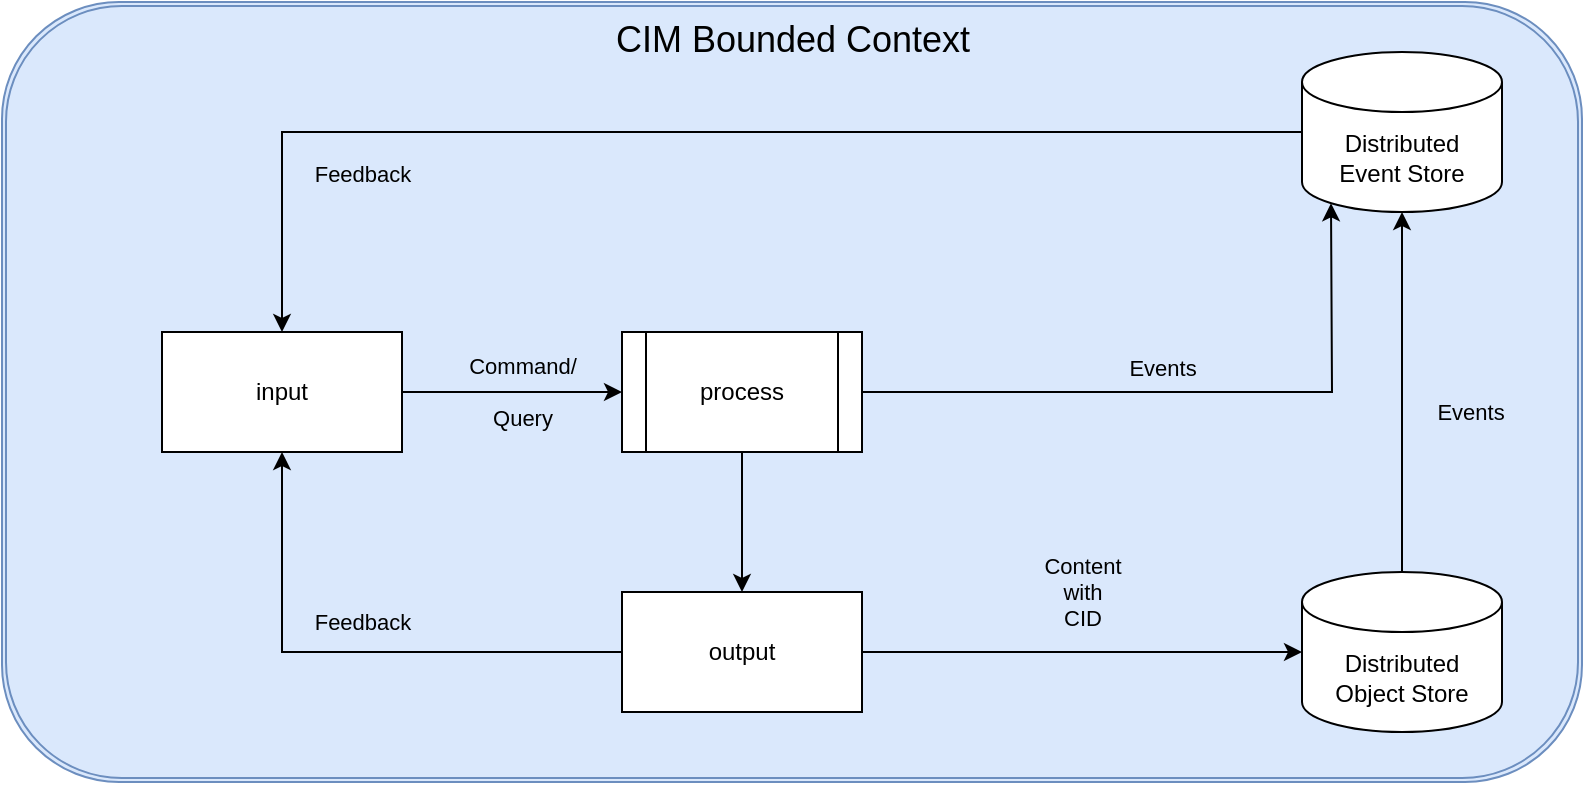 <mxfile version="22.0.2" type="github">
  <diagram name="Page-1" id="GqbBi8rHdw0aZN-h9Eqn">
    <mxGraphModel dx="1422" dy="778" grid="1" gridSize="10" guides="1" tooltips="1" connect="1" arrows="1" fold="1" page="1" pageScale="1" pageWidth="850" pageHeight="1100" math="0" shadow="0">
      <root>
        <mxCell id="0" />
        <mxCell id="1" parent="0" />
        <mxCell id="C99Lwu9LBluDehWBAxG9-16" value="CIM Bounded Context" style="shape=ext;double=1;rounded=1;html=1;spacingBottom=0;verticalAlign=top;labelBackgroundColor=none;labelBorderColor=none;fillColor=#dae8fc;strokeColor=#6c8ebf;gradientColor=none;glass=0;shadow=0;fontSize=18;" vertex="1" parent="1">
          <mxGeometry x="20" y="65" width="790" height="390" as="geometry" />
        </mxCell>
        <mxCell id="C99Lwu9LBluDehWBAxG9-9" style="edgeStyle=none;rounded=0;orthogonalLoop=1;jettySize=auto;html=1;exitX=0.5;exitY=0;exitDx=0;exitDy=0;exitPerimeter=0;" edge="1" parent="1" source="C99Lwu9LBluDehWBAxG9-1" target="C99Lwu9LBluDehWBAxG9-3">
          <mxGeometry relative="1" as="geometry">
            <mxPoint x="700" y="180" as="targetPoint" />
          </mxGeometry>
        </mxCell>
        <mxCell id="C99Lwu9LBluDehWBAxG9-10" value="Events" style="edgeLabel;html=1;align=center;verticalAlign=middle;resizable=0;points=[];labelBackgroundColor=none;spacingLeft=48;" vertex="1" connectable="0" parent="C99Lwu9LBluDehWBAxG9-9">
          <mxGeometry x="-0.344" y="-2" relative="1" as="geometry">
            <mxPoint x="8" y="-21" as="offset" />
          </mxGeometry>
        </mxCell>
        <mxCell id="C99Lwu9LBluDehWBAxG9-1" value="&lt;div&gt;Distributed&lt;/div&gt;&lt;div&gt;Object Store&lt;/div&gt;" style="shape=cylinder3;whiteSpace=wrap;html=1;boundedLbl=1;backgroundOutline=1;size=15;" vertex="1" parent="1">
          <mxGeometry x="670" y="350" width="100" height="80" as="geometry" />
        </mxCell>
        <mxCell id="C99Lwu9LBluDehWBAxG9-17" style="edgeStyle=none;rounded=0;orthogonalLoop=1;jettySize=auto;html=1;exitX=0.5;exitY=1;exitDx=0;exitDy=0;entryX=0.5;entryY=0;entryDx=0;entryDy=0;" edge="1" parent="1" source="C99Lwu9LBluDehWBAxG9-2" target="C99Lwu9LBluDehWBAxG9-5">
          <mxGeometry relative="1" as="geometry" />
        </mxCell>
        <mxCell id="C99Lwu9LBluDehWBAxG9-2" value="process" style="shape=process;whiteSpace=wrap;html=1;backgroundOutline=1;" vertex="1" parent="1">
          <mxGeometry x="330" y="230" width="120" height="60" as="geometry" />
        </mxCell>
        <mxCell id="C99Lwu9LBluDehWBAxG9-12" style="edgeStyle=none;rounded=0;orthogonalLoop=1;jettySize=auto;html=1;exitX=0;exitY=0.5;exitDx=0;exitDy=0;exitPerimeter=0;entryX=0.5;entryY=0;entryDx=0;entryDy=0;" edge="1" parent="1" source="C99Lwu9LBluDehWBAxG9-3" target="C99Lwu9LBluDehWBAxG9-4">
          <mxGeometry relative="1" as="geometry">
            <Array as="points">
              <mxPoint x="160" y="130" />
              <mxPoint x="160" y="170" />
            </Array>
          </mxGeometry>
        </mxCell>
        <mxCell id="C99Lwu9LBluDehWBAxG9-13" value="Feedback" style="edgeLabel;html=1;align=center;verticalAlign=middle;resizable=0;points=[];labelBackgroundColor=none;spacingTop=0;spacingBottom=18;noLabel=0;" vertex="1" connectable="0" parent="C99Lwu9LBluDehWBAxG9-12">
          <mxGeometry x="-0.124" y="-3" relative="1" as="geometry">
            <mxPoint x="-203" y="33" as="offset" />
          </mxGeometry>
        </mxCell>
        <mxCell id="C99Lwu9LBluDehWBAxG9-3" value="&lt;div&gt;Distributed&lt;/div&gt;&lt;div&gt;Event Store&lt;/div&gt;" style="shape=cylinder3;whiteSpace=wrap;html=1;boundedLbl=1;backgroundOutline=1;size=15;" vertex="1" parent="1">
          <mxGeometry x="670" y="90" width="100" height="80" as="geometry" />
        </mxCell>
        <mxCell id="C99Lwu9LBluDehWBAxG9-7" style="edgeStyle=none;rounded=0;orthogonalLoop=1;jettySize=auto;html=1;exitX=1;exitY=0.5;exitDx=0;exitDy=0;entryX=0;entryY=0.5;entryDx=0;entryDy=0;" edge="1" parent="1" source="C99Lwu9LBluDehWBAxG9-4" target="C99Lwu9LBluDehWBAxG9-2">
          <mxGeometry relative="1" as="geometry" />
        </mxCell>
        <mxCell id="C99Lwu9LBluDehWBAxG9-22" value="&lt;div&gt;Command/&lt;br&gt;&lt;br&gt;&lt;/div&gt;&lt;div&gt;Query&lt;/div&gt;" style="edgeLabel;html=1;align=center;verticalAlign=middle;resizable=0;points=[];labelBackgroundColor=none;" vertex="1" connectable="0" parent="C99Lwu9LBluDehWBAxG9-7">
          <mxGeometry x="-0.236" y="-2" relative="1" as="geometry">
            <mxPoint x="18" y="-2" as="offset" />
          </mxGeometry>
        </mxCell>
        <mxCell id="C99Lwu9LBluDehWBAxG9-4" value="input" style="rounded=0;whiteSpace=wrap;html=1;" vertex="1" parent="1">
          <mxGeometry x="100" y="230" width="120" height="60" as="geometry" />
        </mxCell>
        <mxCell id="C99Lwu9LBluDehWBAxG9-20" style="edgeStyle=none;rounded=0;orthogonalLoop=1;jettySize=auto;html=1;exitX=0;exitY=0.5;exitDx=0;exitDy=0;entryX=0.5;entryY=1;entryDx=0;entryDy=0;" edge="1" parent="1" source="C99Lwu9LBluDehWBAxG9-5" target="C99Lwu9LBluDehWBAxG9-4">
          <mxGeometry relative="1" as="geometry">
            <Array as="points">
              <mxPoint x="160" y="390" />
            </Array>
          </mxGeometry>
        </mxCell>
        <mxCell id="C99Lwu9LBluDehWBAxG9-21" value="&lt;div&gt;Feedback&lt;/div&gt;" style="edgeLabel;html=1;align=center;verticalAlign=middle;resizable=0;points=[];labelBackgroundColor=none;" vertex="1" connectable="0" parent="C99Lwu9LBluDehWBAxG9-20">
          <mxGeometry x="0.29" y="-1" relative="1" as="geometry">
            <mxPoint x="39" y="-11" as="offset" />
          </mxGeometry>
        </mxCell>
        <mxCell id="C99Lwu9LBluDehWBAxG9-5" value="output" style="rounded=0;whiteSpace=wrap;html=1;" vertex="1" parent="1">
          <mxGeometry x="330" y="360" width="120" height="60" as="geometry" />
        </mxCell>
        <mxCell id="C99Lwu9LBluDehWBAxG9-11" style="edgeStyle=none;rounded=0;orthogonalLoop=1;jettySize=auto;html=1;exitX=1;exitY=0.5;exitDx=0;exitDy=0;entryX=0;entryY=0.5;entryDx=0;entryDy=0;entryPerimeter=0;" edge="1" parent="1" source="C99Lwu9LBluDehWBAxG9-5" target="C99Lwu9LBluDehWBAxG9-1">
          <mxGeometry relative="1" as="geometry">
            <Array as="points">
              <mxPoint x="610" y="390" />
            </Array>
          </mxGeometry>
        </mxCell>
        <mxCell id="C99Lwu9LBluDehWBAxG9-23" value="&lt;div&gt;Content&lt;/div&gt;&lt;div&gt;with&lt;/div&gt;CID" style="edgeLabel;html=1;align=center;verticalAlign=middle;resizable=0;points=[];labelBackgroundColor=none;" vertex="1" connectable="0" parent="C99Lwu9LBluDehWBAxG9-11">
          <mxGeometry x="-0.291" y="-1" relative="1" as="geometry">
            <mxPoint x="32" y="-31" as="offset" />
          </mxGeometry>
        </mxCell>
        <mxCell id="C99Lwu9LBluDehWBAxG9-18" style="edgeStyle=none;rounded=0;orthogonalLoop=1;jettySize=auto;html=1;exitX=1;exitY=0.5;exitDx=0;exitDy=0;entryX=0.145;entryY=1;entryDx=0;entryDy=-4.35;entryPerimeter=0;" edge="1" parent="1" source="C99Lwu9LBluDehWBAxG9-2" target="C99Lwu9LBluDehWBAxG9-3">
          <mxGeometry relative="1" as="geometry">
            <Array as="points">
              <mxPoint x="685" y="260" />
            </Array>
          </mxGeometry>
        </mxCell>
        <mxCell id="C99Lwu9LBluDehWBAxG9-19" value="Events" style="edgeLabel;html=1;align=center;verticalAlign=middle;resizable=0;points=[];labelBackgroundColor=none;spacingBottom=24;" vertex="1" connectable="0" parent="C99Lwu9LBluDehWBAxG9-18">
          <mxGeometry x="-0.093" relative="1" as="geometry">
            <mxPoint as="offset" />
          </mxGeometry>
        </mxCell>
      </root>
    </mxGraphModel>
  </diagram>
</mxfile>
